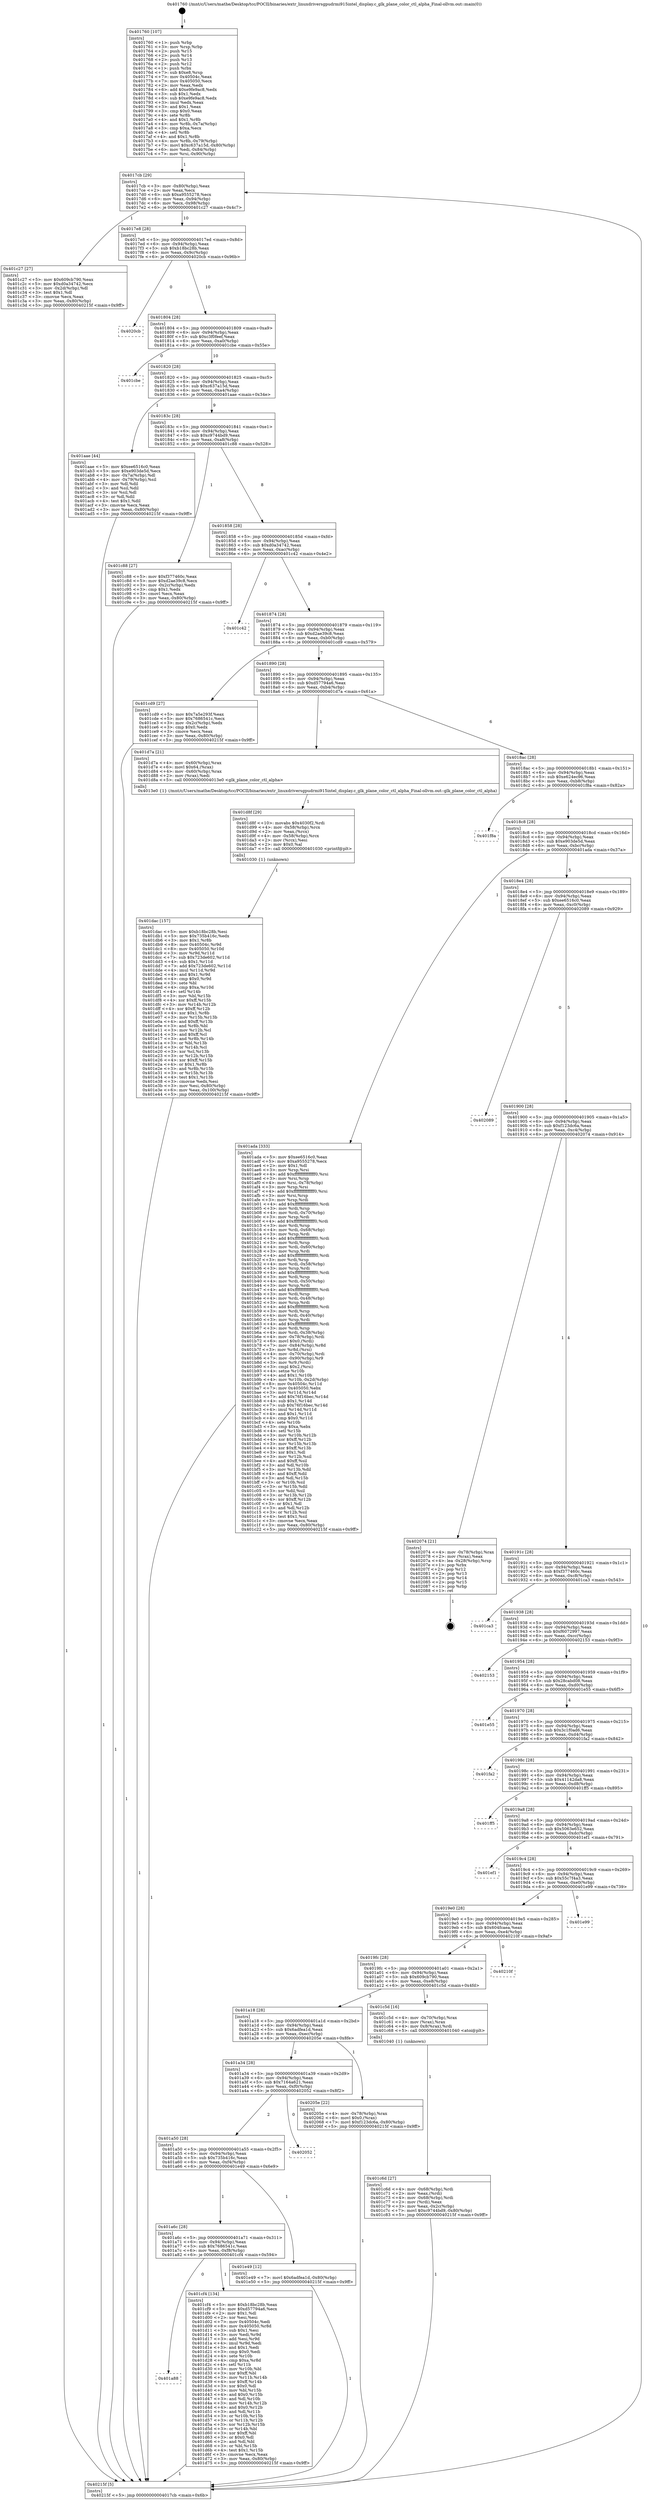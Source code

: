 digraph "0x401760" {
  label = "0x401760 (/mnt/c/Users/mathe/Desktop/tcc/POCII/binaries/extr_linuxdriversgpudrmi915intel_display.c_glk_plane_color_ctl_alpha_Final-ollvm.out::main(0))"
  labelloc = "t"
  node[shape=record]

  Entry [label="",width=0.3,height=0.3,shape=circle,fillcolor=black,style=filled]
  "0x4017cb" [label="{
     0x4017cb [29]\l
     | [instrs]\l
     &nbsp;&nbsp;0x4017cb \<+3\>: mov -0x80(%rbp),%eax\l
     &nbsp;&nbsp;0x4017ce \<+2\>: mov %eax,%ecx\l
     &nbsp;&nbsp;0x4017d0 \<+6\>: sub $0xa9555278,%ecx\l
     &nbsp;&nbsp;0x4017d6 \<+6\>: mov %eax,-0x94(%rbp)\l
     &nbsp;&nbsp;0x4017dc \<+6\>: mov %ecx,-0x98(%rbp)\l
     &nbsp;&nbsp;0x4017e2 \<+6\>: je 0000000000401c27 \<main+0x4c7\>\l
  }"]
  "0x401c27" [label="{
     0x401c27 [27]\l
     | [instrs]\l
     &nbsp;&nbsp;0x401c27 \<+5\>: mov $0x609cb790,%eax\l
     &nbsp;&nbsp;0x401c2c \<+5\>: mov $0xd0a34742,%ecx\l
     &nbsp;&nbsp;0x401c31 \<+3\>: mov -0x2d(%rbp),%dl\l
     &nbsp;&nbsp;0x401c34 \<+3\>: test $0x1,%dl\l
     &nbsp;&nbsp;0x401c37 \<+3\>: cmovne %ecx,%eax\l
     &nbsp;&nbsp;0x401c3a \<+3\>: mov %eax,-0x80(%rbp)\l
     &nbsp;&nbsp;0x401c3d \<+5\>: jmp 000000000040215f \<main+0x9ff\>\l
  }"]
  "0x4017e8" [label="{
     0x4017e8 [28]\l
     | [instrs]\l
     &nbsp;&nbsp;0x4017e8 \<+5\>: jmp 00000000004017ed \<main+0x8d\>\l
     &nbsp;&nbsp;0x4017ed \<+6\>: mov -0x94(%rbp),%eax\l
     &nbsp;&nbsp;0x4017f3 \<+5\>: sub $0xb18bc28b,%eax\l
     &nbsp;&nbsp;0x4017f8 \<+6\>: mov %eax,-0x9c(%rbp)\l
     &nbsp;&nbsp;0x4017fe \<+6\>: je 00000000004020cb \<main+0x96b\>\l
  }"]
  Exit [label="",width=0.3,height=0.3,shape=circle,fillcolor=black,style=filled,peripheries=2]
  "0x4020cb" [label="{
     0x4020cb\l
  }", style=dashed]
  "0x401804" [label="{
     0x401804 [28]\l
     | [instrs]\l
     &nbsp;&nbsp;0x401804 \<+5\>: jmp 0000000000401809 \<main+0xa9\>\l
     &nbsp;&nbsp;0x401809 \<+6\>: mov -0x94(%rbp),%eax\l
     &nbsp;&nbsp;0x40180f \<+5\>: sub $0xc3f0feef,%eax\l
     &nbsp;&nbsp;0x401814 \<+6\>: mov %eax,-0xa0(%rbp)\l
     &nbsp;&nbsp;0x40181a \<+6\>: je 0000000000401cbe \<main+0x55e\>\l
  }"]
  "0x401dac" [label="{
     0x401dac [157]\l
     | [instrs]\l
     &nbsp;&nbsp;0x401dac \<+5\>: mov $0xb18bc28b,%esi\l
     &nbsp;&nbsp;0x401db1 \<+5\>: mov $0x735b416c,%edx\l
     &nbsp;&nbsp;0x401db6 \<+3\>: mov $0x1,%r8b\l
     &nbsp;&nbsp;0x401db9 \<+8\>: mov 0x40504c,%r9d\l
     &nbsp;&nbsp;0x401dc1 \<+8\>: mov 0x405050,%r10d\l
     &nbsp;&nbsp;0x401dc9 \<+3\>: mov %r9d,%r11d\l
     &nbsp;&nbsp;0x401dcc \<+7\>: sub $0x723de602,%r11d\l
     &nbsp;&nbsp;0x401dd3 \<+4\>: sub $0x1,%r11d\l
     &nbsp;&nbsp;0x401dd7 \<+7\>: add $0x723de602,%r11d\l
     &nbsp;&nbsp;0x401dde \<+4\>: imul %r11d,%r9d\l
     &nbsp;&nbsp;0x401de2 \<+4\>: and $0x1,%r9d\l
     &nbsp;&nbsp;0x401de6 \<+4\>: cmp $0x0,%r9d\l
     &nbsp;&nbsp;0x401dea \<+3\>: sete %bl\l
     &nbsp;&nbsp;0x401ded \<+4\>: cmp $0xa,%r10d\l
     &nbsp;&nbsp;0x401df1 \<+4\>: setl %r14b\l
     &nbsp;&nbsp;0x401df5 \<+3\>: mov %bl,%r15b\l
     &nbsp;&nbsp;0x401df8 \<+4\>: xor $0xff,%r15b\l
     &nbsp;&nbsp;0x401dfc \<+3\>: mov %r14b,%r12b\l
     &nbsp;&nbsp;0x401dff \<+4\>: xor $0xff,%r12b\l
     &nbsp;&nbsp;0x401e03 \<+4\>: xor $0x1,%r8b\l
     &nbsp;&nbsp;0x401e07 \<+3\>: mov %r15b,%r13b\l
     &nbsp;&nbsp;0x401e0a \<+4\>: and $0xff,%r13b\l
     &nbsp;&nbsp;0x401e0e \<+3\>: and %r8b,%bl\l
     &nbsp;&nbsp;0x401e11 \<+3\>: mov %r12b,%cl\l
     &nbsp;&nbsp;0x401e14 \<+3\>: and $0xff,%cl\l
     &nbsp;&nbsp;0x401e17 \<+3\>: and %r8b,%r14b\l
     &nbsp;&nbsp;0x401e1a \<+3\>: or %bl,%r13b\l
     &nbsp;&nbsp;0x401e1d \<+3\>: or %r14b,%cl\l
     &nbsp;&nbsp;0x401e20 \<+3\>: xor %cl,%r13b\l
     &nbsp;&nbsp;0x401e23 \<+3\>: or %r12b,%r15b\l
     &nbsp;&nbsp;0x401e26 \<+4\>: xor $0xff,%r15b\l
     &nbsp;&nbsp;0x401e2a \<+4\>: or $0x1,%r8b\l
     &nbsp;&nbsp;0x401e2e \<+3\>: and %r8b,%r15b\l
     &nbsp;&nbsp;0x401e31 \<+3\>: or %r15b,%r13b\l
     &nbsp;&nbsp;0x401e34 \<+4\>: test $0x1,%r13b\l
     &nbsp;&nbsp;0x401e38 \<+3\>: cmovne %edx,%esi\l
     &nbsp;&nbsp;0x401e3b \<+3\>: mov %esi,-0x80(%rbp)\l
     &nbsp;&nbsp;0x401e3e \<+6\>: mov %eax,-0x100(%rbp)\l
     &nbsp;&nbsp;0x401e44 \<+5\>: jmp 000000000040215f \<main+0x9ff\>\l
  }"]
  "0x401cbe" [label="{
     0x401cbe\l
  }", style=dashed]
  "0x401820" [label="{
     0x401820 [28]\l
     | [instrs]\l
     &nbsp;&nbsp;0x401820 \<+5\>: jmp 0000000000401825 \<main+0xc5\>\l
     &nbsp;&nbsp;0x401825 \<+6\>: mov -0x94(%rbp),%eax\l
     &nbsp;&nbsp;0x40182b \<+5\>: sub $0xc637a15d,%eax\l
     &nbsp;&nbsp;0x401830 \<+6\>: mov %eax,-0xa4(%rbp)\l
     &nbsp;&nbsp;0x401836 \<+6\>: je 0000000000401aae \<main+0x34e\>\l
  }"]
  "0x401d8f" [label="{
     0x401d8f [29]\l
     | [instrs]\l
     &nbsp;&nbsp;0x401d8f \<+10\>: movabs $0x4030f2,%rdi\l
     &nbsp;&nbsp;0x401d99 \<+4\>: mov -0x58(%rbp),%rcx\l
     &nbsp;&nbsp;0x401d9d \<+2\>: mov %eax,(%rcx)\l
     &nbsp;&nbsp;0x401d9f \<+4\>: mov -0x58(%rbp),%rcx\l
     &nbsp;&nbsp;0x401da3 \<+2\>: mov (%rcx),%esi\l
     &nbsp;&nbsp;0x401da5 \<+2\>: mov $0x0,%al\l
     &nbsp;&nbsp;0x401da7 \<+5\>: call 0000000000401030 \<printf@plt\>\l
     | [calls]\l
     &nbsp;&nbsp;0x401030 \{1\} (unknown)\l
  }"]
  "0x401aae" [label="{
     0x401aae [44]\l
     | [instrs]\l
     &nbsp;&nbsp;0x401aae \<+5\>: mov $0xee6516c0,%eax\l
     &nbsp;&nbsp;0x401ab3 \<+5\>: mov $0xe903de5d,%ecx\l
     &nbsp;&nbsp;0x401ab8 \<+3\>: mov -0x7a(%rbp),%dl\l
     &nbsp;&nbsp;0x401abb \<+4\>: mov -0x79(%rbp),%sil\l
     &nbsp;&nbsp;0x401abf \<+3\>: mov %dl,%dil\l
     &nbsp;&nbsp;0x401ac2 \<+3\>: and %sil,%dil\l
     &nbsp;&nbsp;0x401ac5 \<+3\>: xor %sil,%dl\l
     &nbsp;&nbsp;0x401ac8 \<+3\>: or %dl,%dil\l
     &nbsp;&nbsp;0x401acb \<+4\>: test $0x1,%dil\l
     &nbsp;&nbsp;0x401acf \<+3\>: cmovne %ecx,%eax\l
     &nbsp;&nbsp;0x401ad2 \<+3\>: mov %eax,-0x80(%rbp)\l
     &nbsp;&nbsp;0x401ad5 \<+5\>: jmp 000000000040215f \<main+0x9ff\>\l
  }"]
  "0x40183c" [label="{
     0x40183c [28]\l
     | [instrs]\l
     &nbsp;&nbsp;0x40183c \<+5\>: jmp 0000000000401841 \<main+0xe1\>\l
     &nbsp;&nbsp;0x401841 \<+6\>: mov -0x94(%rbp),%eax\l
     &nbsp;&nbsp;0x401847 \<+5\>: sub $0xc9744bd9,%eax\l
     &nbsp;&nbsp;0x40184c \<+6\>: mov %eax,-0xa8(%rbp)\l
     &nbsp;&nbsp;0x401852 \<+6\>: je 0000000000401c88 \<main+0x528\>\l
  }"]
  "0x40215f" [label="{
     0x40215f [5]\l
     | [instrs]\l
     &nbsp;&nbsp;0x40215f \<+5\>: jmp 00000000004017cb \<main+0x6b\>\l
  }"]
  "0x401760" [label="{
     0x401760 [107]\l
     | [instrs]\l
     &nbsp;&nbsp;0x401760 \<+1\>: push %rbp\l
     &nbsp;&nbsp;0x401761 \<+3\>: mov %rsp,%rbp\l
     &nbsp;&nbsp;0x401764 \<+2\>: push %r15\l
     &nbsp;&nbsp;0x401766 \<+2\>: push %r14\l
     &nbsp;&nbsp;0x401768 \<+2\>: push %r13\l
     &nbsp;&nbsp;0x40176a \<+2\>: push %r12\l
     &nbsp;&nbsp;0x40176c \<+1\>: push %rbx\l
     &nbsp;&nbsp;0x40176d \<+7\>: sub $0xe8,%rsp\l
     &nbsp;&nbsp;0x401774 \<+7\>: mov 0x40504c,%eax\l
     &nbsp;&nbsp;0x40177b \<+7\>: mov 0x405050,%ecx\l
     &nbsp;&nbsp;0x401782 \<+2\>: mov %eax,%edx\l
     &nbsp;&nbsp;0x401784 \<+6\>: add $0xe9fe9ac8,%edx\l
     &nbsp;&nbsp;0x40178a \<+3\>: sub $0x1,%edx\l
     &nbsp;&nbsp;0x40178d \<+6\>: sub $0xe9fe9ac8,%edx\l
     &nbsp;&nbsp;0x401793 \<+3\>: imul %edx,%eax\l
     &nbsp;&nbsp;0x401796 \<+3\>: and $0x1,%eax\l
     &nbsp;&nbsp;0x401799 \<+3\>: cmp $0x0,%eax\l
     &nbsp;&nbsp;0x40179c \<+4\>: sete %r8b\l
     &nbsp;&nbsp;0x4017a0 \<+4\>: and $0x1,%r8b\l
     &nbsp;&nbsp;0x4017a4 \<+4\>: mov %r8b,-0x7a(%rbp)\l
     &nbsp;&nbsp;0x4017a8 \<+3\>: cmp $0xa,%ecx\l
     &nbsp;&nbsp;0x4017ab \<+4\>: setl %r8b\l
     &nbsp;&nbsp;0x4017af \<+4\>: and $0x1,%r8b\l
     &nbsp;&nbsp;0x4017b3 \<+4\>: mov %r8b,-0x79(%rbp)\l
     &nbsp;&nbsp;0x4017b7 \<+7\>: movl $0xc637a15d,-0x80(%rbp)\l
     &nbsp;&nbsp;0x4017be \<+6\>: mov %edi,-0x84(%rbp)\l
     &nbsp;&nbsp;0x4017c4 \<+7\>: mov %rsi,-0x90(%rbp)\l
  }"]
  "0x401a88" [label="{
     0x401a88\l
  }", style=dashed]
  "0x401c88" [label="{
     0x401c88 [27]\l
     | [instrs]\l
     &nbsp;&nbsp;0x401c88 \<+5\>: mov $0xf377460c,%eax\l
     &nbsp;&nbsp;0x401c8d \<+5\>: mov $0xd2ae39c8,%ecx\l
     &nbsp;&nbsp;0x401c92 \<+3\>: mov -0x2c(%rbp),%edx\l
     &nbsp;&nbsp;0x401c95 \<+3\>: cmp $0x1,%edx\l
     &nbsp;&nbsp;0x401c98 \<+3\>: cmovl %ecx,%eax\l
     &nbsp;&nbsp;0x401c9b \<+3\>: mov %eax,-0x80(%rbp)\l
     &nbsp;&nbsp;0x401c9e \<+5\>: jmp 000000000040215f \<main+0x9ff\>\l
  }"]
  "0x401858" [label="{
     0x401858 [28]\l
     | [instrs]\l
     &nbsp;&nbsp;0x401858 \<+5\>: jmp 000000000040185d \<main+0xfd\>\l
     &nbsp;&nbsp;0x40185d \<+6\>: mov -0x94(%rbp),%eax\l
     &nbsp;&nbsp;0x401863 \<+5\>: sub $0xd0a34742,%eax\l
     &nbsp;&nbsp;0x401868 \<+6\>: mov %eax,-0xac(%rbp)\l
     &nbsp;&nbsp;0x40186e \<+6\>: je 0000000000401c42 \<main+0x4e2\>\l
  }"]
  "0x401cf4" [label="{
     0x401cf4 [134]\l
     | [instrs]\l
     &nbsp;&nbsp;0x401cf4 \<+5\>: mov $0xb18bc28b,%eax\l
     &nbsp;&nbsp;0x401cf9 \<+5\>: mov $0xd57794a6,%ecx\l
     &nbsp;&nbsp;0x401cfe \<+2\>: mov $0x1,%dl\l
     &nbsp;&nbsp;0x401d00 \<+2\>: xor %esi,%esi\l
     &nbsp;&nbsp;0x401d02 \<+7\>: mov 0x40504c,%edi\l
     &nbsp;&nbsp;0x401d09 \<+8\>: mov 0x405050,%r8d\l
     &nbsp;&nbsp;0x401d11 \<+3\>: sub $0x1,%esi\l
     &nbsp;&nbsp;0x401d14 \<+3\>: mov %edi,%r9d\l
     &nbsp;&nbsp;0x401d17 \<+3\>: add %esi,%r9d\l
     &nbsp;&nbsp;0x401d1a \<+4\>: imul %r9d,%edi\l
     &nbsp;&nbsp;0x401d1e \<+3\>: and $0x1,%edi\l
     &nbsp;&nbsp;0x401d21 \<+3\>: cmp $0x0,%edi\l
     &nbsp;&nbsp;0x401d24 \<+4\>: sete %r10b\l
     &nbsp;&nbsp;0x401d28 \<+4\>: cmp $0xa,%r8d\l
     &nbsp;&nbsp;0x401d2c \<+4\>: setl %r11b\l
     &nbsp;&nbsp;0x401d30 \<+3\>: mov %r10b,%bl\l
     &nbsp;&nbsp;0x401d33 \<+3\>: xor $0xff,%bl\l
     &nbsp;&nbsp;0x401d36 \<+3\>: mov %r11b,%r14b\l
     &nbsp;&nbsp;0x401d39 \<+4\>: xor $0xff,%r14b\l
     &nbsp;&nbsp;0x401d3d \<+3\>: xor $0x0,%dl\l
     &nbsp;&nbsp;0x401d40 \<+3\>: mov %bl,%r15b\l
     &nbsp;&nbsp;0x401d43 \<+4\>: and $0x0,%r15b\l
     &nbsp;&nbsp;0x401d47 \<+3\>: and %dl,%r10b\l
     &nbsp;&nbsp;0x401d4a \<+3\>: mov %r14b,%r12b\l
     &nbsp;&nbsp;0x401d4d \<+4\>: and $0x0,%r12b\l
     &nbsp;&nbsp;0x401d51 \<+3\>: and %dl,%r11b\l
     &nbsp;&nbsp;0x401d54 \<+3\>: or %r10b,%r15b\l
     &nbsp;&nbsp;0x401d57 \<+3\>: or %r11b,%r12b\l
     &nbsp;&nbsp;0x401d5a \<+3\>: xor %r12b,%r15b\l
     &nbsp;&nbsp;0x401d5d \<+3\>: or %r14b,%bl\l
     &nbsp;&nbsp;0x401d60 \<+3\>: xor $0xff,%bl\l
     &nbsp;&nbsp;0x401d63 \<+3\>: or $0x0,%dl\l
     &nbsp;&nbsp;0x401d66 \<+2\>: and %dl,%bl\l
     &nbsp;&nbsp;0x401d68 \<+3\>: or %bl,%r15b\l
     &nbsp;&nbsp;0x401d6b \<+4\>: test $0x1,%r15b\l
     &nbsp;&nbsp;0x401d6f \<+3\>: cmovne %ecx,%eax\l
     &nbsp;&nbsp;0x401d72 \<+3\>: mov %eax,-0x80(%rbp)\l
     &nbsp;&nbsp;0x401d75 \<+5\>: jmp 000000000040215f \<main+0x9ff\>\l
  }"]
  "0x401c42" [label="{
     0x401c42\l
  }", style=dashed]
  "0x401874" [label="{
     0x401874 [28]\l
     | [instrs]\l
     &nbsp;&nbsp;0x401874 \<+5\>: jmp 0000000000401879 \<main+0x119\>\l
     &nbsp;&nbsp;0x401879 \<+6\>: mov -0x94(%rbp),%eax\l
     &nbsp;&nbsp;0x40187f \<+5\>: sub $0xd2ae39c8,%eax\l
     &nbsp;&nbsp;0x401884 \<+6\>: mov %eax,-0xb0(%rbp)\l
     &nbsp;&nbsp;0x40188a \<+6\>: je 0000000000401cd9 \<main+0x579\>\l
  }"]
  "0x401a6c" [label="{
     0x401a6c [28]\l
     | [instrs]\l
     &nbsp;&nbsp;0x401a6c \<+5\>: jmp 0000000000401a71 \<main+0x311\>\l
     &nbsp;&nbsp;0x401a71 \<+6\>: mov -0x94(%rbp),%eax\l
     &nbsp;&nbsp;0x401a77 \<+5\>: sub $0x7686541c,%eax\l
     &nbsp;&nbsp;0x401a7c \<+6\>: mov %eax,-0xf8(%rbp)\l
     &nbsp;&nbsp;0x401a82 \<+6\>: je 0000000000401cf4 \<main+0x594\>\l
  }"]
  "0x401cd9" [label="{
     0x401cd9 [27]\l
     | [instrs]\l
     &nbsp;&nbsp;0x401cd9 \<+5\>: mov $0x7a5e293f,%eax\l
     &nbsp;&nbsp;0x401cde \<+5\>: mov $0x7686541c,%ecx\l
     &nbsp;&nbsp;0x401ce3 \<+3\>: mov -0x2c(%rbp),%edx\l
     &nbsp;&nbsp;0x401ce6 \<+3\>: cmp $0x0,%edx\l
     &nbsp;&nbsp;0x401ce9 \<+3\>: cmove %ecx,%eax\l
     &nbsp;&nbsp;0x401cec \<+3\>: mov %eax,-0x80(%rbp)\l
     &nbsp;&nbsp;0x401cef \<+5\>: jmp 000000000040215f \<main+0x9ff\>\l
  }"]
  "0x401890" [label="{
     0x401890 [28]\l
     | [instrs]\l
     &nbsp;&nbsp;0x401890 \<+5\>: jmp 0000000000401895 \<main+0x135\>\l
     &nbsp;&nbsp;0x401895 \<+6\>: mov -0x94(%rbp),%eax\l
     &nbsp;&nbsp;0x40189b \<+5\>: sub $0xd57794a6,%eax\l
     &nbsp;&nbsp;0x4018a0 \<+6\>: mov %eax,-0xb4(%rbp)\l
     &nbsp;&nbsp;0x4018a6 \<+6\>: je 0000000000401d7a \<main+0x61a\>\l
  }"]
  "0x401e49" [label="{
     0x401e49 [12]\l
     | [instrs]\l
     &nbsp;&nbsp;0x401e49 \<+7\>: movl $0x6adfea1d,-0x80(%rbp)\l
     &nbsp;&nbsp;0x401e50 \<+5\>: jmp 000000000040215f \<main+0x9ff\>\l
  }"]
  "0x401d7a" [label="{
     0x401d7a [21]\l
     | [instrs]\l
     &nbsp;&nbsp;0x401d7a \<+4\>: mov -0x60(%rbp),%rax\l
     &nbsp;&nbsp;0x401d7e \<+6\>: movl $0x64,(%rax)\l
     &nbsp;&nbsp;0x401d84 \<+4\>: mov -0x60(%rbp),%rax\l
     &nbsp;&nbsp;0x401d88 \<+2\>: mov (%rax),%edi\l
     &nbsp;&nbsp;0x401d8a \<+5\>: call 00000000004013e0 \<glk_plane_color_ctl_alpha\>\l
     | [calls]\l
     &nbsp;&nbsp;0x4013e0 \{1\} (/mnt/c/Users/mathe/Desktop/tcc/POCII/binaries/extr_linuxdriversgpudrmi915intel_display.c_glk_plane_color_ctl_alpha_Final-ollvm.out::glk_plane_color_ctl_alpha)\l
  }"]
  "0x4018ac" [label="{
     0x4018ac [28]\l
     | [instrs]\l
     &nbsp;&nbsp;0x4018ac \<+5\>: jmp 00000000004018b1 \<main+0x151\>\l
     &nbsp;&nbsp;0x4018b1 \<+6\>: mov -0x94(%rbp),%eax\l
     &nbsp;&nbsp;0x4018b7 \<+5\>: sub $0xe624ec96,%eax\l
     &nbsp;&nbsp;0x4018bc \<+6\>: mov %eax,-0xb8(%rbp)\l
     &nbsp;&nbsp;0x4018c2 \<+6\>: je 0000000000401f8a \<main+0x82a\>\l
  }"]
  "0x401a50" [label="{
     0x401a50 [28]\l
     | [instrs]\l
     &nbsp;&nbsp;0x401a50 \<+5\>: jmp 0000000000401a55 \<main+0x2f5\>\l
     &nbsp;&nbsp;0x401a55 \<+6\>: mov -0x94(%rbp),%eax\l
     &nbsp;&nbsp;0x401a5b \<+5\>: sub $0x735b416c,%eax\l
     &nbsp;&nbsp;0x401a60 \<+6\>: mov %eax,-0xf4(%rbp)\l
     &nbsp;&nbsp;0x401a66 \<+6\>: je 0000000000401e49 \<main+0x6e9\>\l
  }"]
  "0x401f8a" [label="{
     0x401f8a\l
  }", style=dashed]
  "0x4018c8" [label="{
     0x4018c8 [28]\l
     | [instrs]\l
     &nbsp;&nbsp;0x4018c8 \<+5\>: jmp 00000000004018cd \<main+0x16d\>\l
     &nbsp;&nbsp;0x4018cd \<+6\>: mov -0x94(%rbp),%eax\l
     &nbsp;&nbsp;0x4018d3 \<+5\>: sub $0xe903de5d,%eax\l
     &nbsp;&nbsp;0x4018d8 \<+6\>: mov %eax,-0xbc(%rbp)\l
     &nbsp;&nbsp;0x4018de \<+6\>: je 0000000000401ada \<main+0x37a\>\l
  }"]
  "0x402052" [label="{
     0x402052\l
  }", style=dashed]
  "0x401ada" [label="{
     0x401ada [333]\l
     | [instrs]\l
     &nbsp;&nbsp;0x401ada \<+5\>: mov $0xee6516c0,%eax\l
     &nbsp;&nbsp;0x401adf \<+5\>: mov $0xa9555278,%ecx\l
     &nbsp;&nbsp;0x401ae4 \<+2\>: mov $0x1,%dl\l
     &nbsp;&nbsp;0x401ae6 \<+3\>: mov %rsp,%rsi\l
     &nbsp;&nbsp;0x401ae9 \<+4\>: add $0xfffffffffffffff0,%rsi\l
     &nbsp;&nbsp;0x401aed \<+3\>: mov %rsi,%rsp\l
     &nbsp;&nbsp;0x401af0 \<+4\>: mov %rsi,-0x78(%rbp)\l
     &nbsp;&nbsp;0x401af4 \<+3\>: mov %rsp,%rsi\l
     &nbsp;&nbsp;0x401af7 \<+4\>: add $0xfffffffffffffff0,%rsi\l
     &nbsp;&nbsp;0x401afb \<+3\>: mov %rsi,%rsp\l
     &nbsp;&nbsp;0x401afe \<+3\>: mov %rsp,%rdi\l
     &nbsp;&nbsp;0x401b01 \<+4\>: add $0xfffffffffffffff0,%rdi\l
     &nbsp;&nbsp;0x401b05 \<+3\>: mov %rdi,%rsp\l
     &nbsp;&nbsp;0x401b08 \<+4\>: mov %rdi,-0x70(%rbp)\l
     &nbsp;&nbsp;0x401b0c \<+3\>: mov %rsp,%rdi\l
     &nbsp;&nbsp;0x401b0f \<+4\>: add $0xfffffffffffffff0,%rdi\l
     &nbsp;&nbsp;0x401b13 \<+3\>: mov %rdi,%rsp\l
     &nbsp;&nbsp;0x401b16 \<+4\>: mov %rdi,-0x68(%rbp)\l
     &nbsp;&nbsp;0x401b1a \<+3\>: mov %rsp,%rdi\l
     &nbsp;&nbsp;0x401b1d \<+4\>: add $0xfffffffffffffff0,%rdi\l
     &nbsp;&nbsp;0x401b21 \<+3\>: mov %rdi,%rsp\l
     &nbsp;&nbsp;0x401b24 \<+4\>: mov %rdi,-0x60(%rbp)\l
     &nbsp;&nbsp;0x401b28 \<+3\>: mov %rsp,%rdi\l
     &nbsp;&nbsp;0x401b2b \<+4\>: add $0xfffffffffffffff0,%rdi\l
     &nbsp;&nbsp;0x401b2f \<+3\>: mov %rdi,%rsp\l
     &nbsp;&nbsp;0x401b32 \<+4\>: mov %rdi,-0x58(%rbp)\l
     &nbsp;&nbsp;0x401b36 \<+3\>: mov %rsp,%rdi\l
     &nbsp;&nbsp;0x401b39 \<+4\>: add $0xfffffffffffffff0,%rdi\l
     &nbsp;&nbsp;0x401b3d \<+3\>: mov %rdi,%rsp\l
     &nbsp;&nbsp;0x401b40 \<+4\>: mov %rdi,-0x50(%rbp)\l
     &nbsp;&nbsp;0x401b44 \<+3\>: mov %rsp,%rdi\l
     &nbsp;&nbsp;0x401b47 \<+4\>: add $0xfffffffffffffff0,%rdi\l
     &nbsp;&nbsp;0x401b4b \<+3\>: mov %rdi,%rsp\l
     &nbsp;&nbsp;0x401b4e \<+4\>: mov %rdi,-0x48(%rbp)\l
     &nbsp;&nbsp;0x401b52 \<+3\>: mov %rsp,%rdi\l
     &nbsp;&nbsp;0x401b55 \<+4\>: add $0xfffffffffffffff0,%rdi\l
     &nbsp;&nbsp;0x401b59 \<+3\>: mov %rdi,%rsp\l
     &nbsp;&nbsp;0x401b5c \<+4\>: mov %rdi,-0x40(%rbp)\l
     &nbsp;&nbsp;0x401b60 \<+3\>: mov %rsp,%rdi\l
     &nbsp;&nbsp;0x401b63 \<+4\>: add $0xfffffffffffffff0,%rdi\l
     &nbsp;&nbsp;0x401b67 \<+3\>: mov %rdi,%rsp\l
     &nbsp;&nbsp;0x401b6a \<+4\>: mov %rdi,-0x38(%rbp)\l
     &nbsp;&nbsp;0x401b6e \<+4\>: mov -0x78(%rbp),%rdi\l
     &nbsp;&nbsp;0x401b72 \<+6\>: movl $0x0,(%rdi)\l
     &nbsp;&nbsp;0x401b78 \<+7\>: mov -0x84(%rbp),%r8d\l
     &nbsp;&nbsp;0x401b7f \<+3\>: mov %r8d,(%rsi)\l
     &nbsp;&nbsp;0x401b82 \<+4\>: mov -0x70(%rbp),%rdi\l
     &nbsp;&nbsp;0x401b86 \<+7\>: mov -0x90(%rbp),%r9\l
     &nbsp;&nbsp;0x401b8d \<+3\>: mov %r9,(%rdi)\l
     &nbsp;&nbsp;0x401b90 \<+3\>: cmpl $0x2,(%rsi)\l
     &nbsp;&nbsp;0x401b93 \<+4\>: setne %r10b\l
     &nbsp;&nbsp;0x401b97 \<+4\>: and $0x1,%r10b\l
     &nbsp;&nbsp;0x401b9b \<+4\>: mov %r10b,-0x2d(%rbp)\l
     &nbsp;&nbsp;0x401b9f \<+8\>: mov 0x40504c,%r11d\l
     &nbsp;&nbsp;0x401ba7 \<+7\>: mov 0x405050,%ebx\l
     &nbsp;&nbsp;0x401bae \<+3\>: mov %r11d,%r14d\l
     &nbsp;&nbsp;0x401bb1 \<+7\>: add $0x76f16bec,%r14d\l
     &nbsp;&nbsp;0x401bb8 \<+4\>: sub $0x1,%r14d\l
     &nbsp;&nbsp;0x401bbc \<+7\>: sub $0x76f16bec,%r14d\l
     &nbsp;&nbsp;0x401bc3 \<+4\>: imul %r14d,%r11d\l
     &nbsp;&nbsp;0x401bc7 \<+4\>: and $0x1,%r11d\l
     &nbsp;&nbsp;0x401bcb \<+4\>: cmp $0x0,%r11d\l
     &nbsp;&nbsp;0x401bcf \<+4\>: sete %r10b\l
     &nbsp;&nbsp;0x401bd3 \<+3\>: cmp $0xa,%ebx\l
     &nbsp;&nbsp;0x401bd6 \<+4\>: setl %r15b\l
     &nbsp;&nbsp;0x401bda \<+3\>: mov %r10b,%r12b\l
     &nbsp;&nbsp;0x401bdd \<+4\>: xor $0xff,%r12b\l
     &nbsp;&nbsp;0x401be1 \<+3\>: mov %r15b,%r13b\l
     &nbsp;&nbsp;0x401be4 \<+4\>: xor $0xff,%r13b\l
     &nbsp;&nbsp;0x401be8 \<+3\>: xor $0x1,%dl\l
     &nbsp;&nbsp;0x401beb \<+3\>: mov %r12b,%sil\l
     &nbsp;&nbsp;0x401bee \<+4\>: and $0xff,%sil\l
     &nbsp;&nbsp;0x401bf2 \<+3\>: and %dl,%r10b\l
     &nbsp;&nbsp;0x401bf5 \<+3\>: mov %r13b,%dil\l
     &nbsp;&nbsp;0x401bf8 \<+4\>: and $0xff,%dil\l
     &nbsp;&nbsp;0x401bfc \<+3\>: and %dl,%r15b\l
     &nbsp;&nbsp;0x401bff \<+3\>: or %r10b,%sil\l
     &nbsp;&nbsp;0x401c02 \<+3\>: or %r15b,%dil\l
     &nbsp;&nbsp;0x401c05 \<+3\>: xor %dil,%sil\l
     &nbsp;&nbsp;0x401c08 \<+3\>: or %r13b,%r12b\l
     &nbsp;&nbsp;0x401c0b \<+4\>: xor $0xff,%r12b\l
     &nbsp;&nbsp;0x401c0f \<+3\>: or $0x1,%dl\l
     &nbsp;&nbsp;0x401c12 \<+3\>: and %dl,%r12b\l
     &nbsp;&nbsp;0x401c15 \<+3\>: or %r12b,%sil\l
     &nbsp;&nbsp;0x401c18 \<+4\>: test $0x1,%sil\l
     &nbsp;&nbsp;0x401c1c \<+3\>: cmovne %ecx,%eax\l
     &nbsp;&nbsp;0x401c1f \<+3\>: mov %eax,-0x80(%rbp)\l
     &nbsp;&nbsp;0x401c22 \<+5\>: jmp 000000000040215f \<main+0x9ff\>\l
  }"]
  "0x4018e4" [label="{
     0x4018e4 [28]\l
     | [instrs]\l
     &nbsp;&nbsp;0x4018e4 \<+5\>: jmp 00000000004018e9 \<main+0x189\>\l
     &nbsp;&nbsp;0x4018e9 \<+6\>: mov -0x94(%rbp),%eax\l
     &nbsp;&nbsp;0x4018ef \<+5\>: sub $0xee6516c0,%eax\l
     &nbsp;&nbsp;0x4018f4 \<+6\>: mov %eax,-0xc0(%rbp)\l
     &nbsp;&nbsp;0x4018fa \<+6\>: je 0000000000402089 \<main+0x929\>\l
  }"]
  "0x401a34" [label="{
     0x401a34 [28]\l
     | [instrs]\l
     &nbsp;&nbsp;0x401a34 \<+5\>: jmp 0000000000401a39 \<main+0x2d9\>\l
     &nbsp;&nbsp;0x401a39 \<+6\>: mov -0x94(%rbp),%eax\l
     &nbsp;&nbsp;0x401a3f \<+5\>: sub $0x7164a621,%eax\l
     &nbsp;&nbsp;0x401a44 \<+6\>: mov %eax,-0xf0(%rbp)\l
     &nbsp;&nbsp;0x401a4a \<+6\>: je 0000000000402052 \<main+0x8f2\>\l
  }"]
  "0x40205e" [label="{
     0x40205e [22]\l
     | [instrs]\l
     &nbsp;&nbsp;0x40205e \<+4\>: mov -0x78(%rbp),%rax\l
     &nbsp;&nbsp;0x402062 \<+6\>: movl $0x0,(%rax)\l
     &nbsp;&nbsp;0x402068 \<+7\>: movl $0xf123dc6a,-0x80(%rbp)\l
     &nbsp;&nbsp;0x40206f \<+5\>: jmp 000000000040215f \<main+0x9ff\>\l
  }"]
  "0x402089" [label="{
     0x402089\l
  }", style=dashed]
  "0x401900" [label="{
     0x401900 [28]\l
     | [instrs]\l
     &nbsp;&nbsp;0x401900 \<+5\>: jmp 0000000000401905 \<main+0x1a5\>\l
     &nbsp;&nbsp;0x401905 \<+6\>: mov -0x94(%rbp),%eax\l
     &nbsp;&nbsp;0x40190b \<+5\>: sub $0xf123dc6a,%eax\l
     &nbsp;&nbsp;0x401910 \<+6\>: mov %eax,-0xc4(%rbp)\l
     &nbsp;&nbsp;0x401916 \<+6\>: je 0000000000402074 \<main+0x914\>\l
  }"]
  "0x401c6d" [label="{
     0x401c6d [27]\l
     | [instrs]\l
     &nbsp;&nbsp;0x401c6d \<+4\>: mov -0x68(%rbp),%rdi\l
     &nbsp;&nbsp;0x401c71 \<+2\>: mov %eax,(%rdi)\l
     &nbsp;&nbsp;0x401c73 \<+4\>: mov -0x68(%rbp),%rdi\l
     &nbsp;&nbsp;0x401c77 \<+2\>: mov (%rdi),%eax\l
     &nbsp;&nbsp;0x401c79 \<+3\>: mov %eax,-0x2c(%rbp)\l
     &nbsp;&nbsp;0x401c7c \<+7\>: movl $0xc9744bd9,-0x80(%rbp)\l
     &nbsp;&nbsp;0x401c83 \<+5\>: jmp 000000000040215f \<main+0x9ff\>\l
  }"]
  "0x402074" [label="{
     0x402074 [21]\l
     | [instrs]\l
     &nbsp;&nbsp;0x402074 \<+4\>: mov -0x78(%rbp),%rax\l
     &nbsp;&nbsp;0x402078 \<+2\>: mov (%rax),%eax\l
     &nbsp;&nbsp;0x40207a \<+4\>: lea -0x28(%rbp),%rsp\l
     &nbsp;&nbsp;0x40207e \<+1\>: pop %rbx\l
     &nbsp;&nbsp;0x40207f \<+2\>: pop %r12\l
     &nbsp;&nbsp;0x402081 \<+2\>: pop %r13\l
     &nbsp;&nbsp;0x402083 \<+2\>: pop %r14\l
     &nbsp;&nbsp;0x402085 \<+2\>: pop %r15\l
     &nbsp;&nbsp;0x402087 \<+1\>: pop %rbp\l
     &nbsp;&nbsp;0x402088 \<+1\>: ret\l
  }"]
  "0x40191c" [label="{
     0x40191c [28]\l
     | [instrs]\l
     &nbsp;&nbsp;0x40191c \<+5\>: jmp 0000000000401921 \<main+0x1c1\>\l
     &nbsp;&nbsp;0x401921 \<+6\>: mov -0x94(%rbp),%eax\l
     &nbsp;&nbsp;0x401927 \<+5\>: sub $0xf377460c,%eax\l
     &nbsp;&nbsp;0x40192c \<+6\>: mov %eax,-0xc8(%rbp)\l
     &nbsp;&nbsp;0x401932 \<+6\>: je 0000000000401ca3 \<main+0x543\>\l
  }"]
  "0x401a18" [label="{
     0x401a18 [28]\l
     | [instrs]\l
     &nbsp;&nbsp;0x401a18 \<+5\>: jmp 0000000000401a1d \<main+0x2bd\>\l
     &nbsp;&nbsp;0x401a1d \<+6\>: mov -0x94(%rbp),%eax\l
     &nbsp;&nbsp;0x401a23 \<+5\>: sub $0x6adfea1d,%eax\l
     &nbsp;&nbsp;0x401a28 \<+6\>: mov %eax,-0xec(%rbp)\l
     &nbsp;&nbsp;0x401a2e \<+6\>: je 000000000040205e \<main+0x8fe\>\l
  }"]
  "0x401ca3" [label="{
     0x401ca3\l
  }", style=dashed]
  "0x401938" [label="{
     0x401938 [28]\l
     | [instrs]\l
     &nbsp;&nbsp;0x401938 \<+5\>: jmp 000000000040193d \<main+0x1dd\>\l
     &nbsp;&nbsp;0x40193d \<+6\>: mov -0x94(%rbp),%eax\l
     &nbsp;&nbsp;0x401943 \<+5\>: sub $0xf6072997,%eax\l
     &nbsp;&nbsp;0x401948 \<+6\>: mov %eax,-0xcc(%rbp)\l
     &nbsp;&nbsp;0x40194e \<+6\>: je 0000000000402153 \<main+0x9f3\>\l
  }"]
  "0x401c5d" [label="{
     0x401c5d [16]\l
     | [instrs]\l
     &nbsp;&nbsp;0x401c5d \<+4\>: mov -0x70(%rbp),%rax\l
     &nbsp;&nbsp;0x401c61 \<+3\>: mov (%rax),%rax\l
     &nbsp;&nbsp;0x401c64 \<+4\>: mov 0x8(%rax),%rdi\l
     &nbsp;&nbsp;0x401c68 \<+5\>: call 0000000000401040 \<atoi@plt\>\l
     | [calls]\l
     &nbsp;&nbsp;0x401040 \{1\} (unknown)\l
  }"]
  "0x402153" [label="{
     0x402153\l
  }", style=dashed]
  "0x401954" [label="{
     0x401954 [28]\l
     | [instrs]\l
     &nbsp;&nbsp;0x401954 \<+5\>: jmp 0000000000401959 \<main+0x1f9\>\l
     &nbsp;&nbsp;0x401959 \<+6\>: mov -0x94(%rbp),%eax\l
     &nbsp;&nbsp;0x40195f \<+5\>: sub $0x28cabd08,%eax\l
     &nbsp;&nbsp;0x401964 \<+6\>: mov %eax,-0xd0(%rbp)\l
     &nbsp;&nbsp;0x40196a \<+6\>: je 0000000000401e55 \<main+0x6f5\>\l
  }"]
  "0x4019fc" [label="{
     0x4019fc [28]\l
     | [instrs]\l
     &nbsp;&nbsp;0x4019fc \<+5\>: jmp 0000000000401a01 \<main+0x2a1\>\l
     &nbsp;&nbsp;0x401a01 \<+6\>: mov -0x94(%rbp),%eax\l
     &nbsp;&nbsp;0x401a07 \<+5\>: sub $0x609cb790,%eax\l
     &nbsp;&nbsp;0x401a0c \<+6\>: mov %eax,-0xe8(%rbp)\l
     &nbsp;&nbsp;0x401a12 \<+6\>: je 0000000000401c5d \<main+0x4fd\>\l
  }"]
  "0x401e55" [label="{
     0x401e55\l
  }", style=dashed]
  "0x401970" [label="{
     0x401970 [28]\l
     | [instrs]\l
     &nbsp;&nbsp;0x401970 \<+5\>: jmp 0000000000401975 \<main+0x215\>\l
     &nbsp;&nbsp;0x401975 \<+6\>: mov -0x94(%rbp),%eax\l
     &nbsp;&nbsp;0x40197b \<+5\>: sub $0x3c1f0ad6,%eax\l
     &nbsp;&nbsp;0x401980 \<+6\>: mov %eax,-0xd4(%rbp)\l
     &nbsp;&nbsp;0x401986 \<+6\>: je 0000000000401fa2 \<main+0x842\>\l
  }"]
  "0x40210f" [label="{
     0x40210f\l
  }", style=dashed]
  "0x401fa2" [label="{
     0x401fa2\l
  }", style=dashed]
  "0x40198c" [label="{
     0x40198c [28]\l
     | [instrs]\l
     &nbsp;&nbsp;0x40198c \<+5\>: jmp 0000000000401991 \<main+0x231\>\l
     &nbsp;&nbsp;0x401991 \<+6\>: mov -0x94(%rbp),%eax\l
     &nbsp;&nbsp;0x401997 \<+5\>: sub $0x41142da8,%eax\l
     &nbsp;&nbsp;0x40199c \<+6\>: mov %eax,-0xd8(%rbp)\l
     &nbsp;&nbsp;0x4019a2 \<+6\>: je 0000000000401ff5 \<main+0x895\>\l
  }"]
  "0x4019e0" [label="{
     0x4019e0 [28]\l
     | [instrs]\l
     &nbsp;&nbsp;0x4019e0 \<+5\>: jmp 00000000004019e5 \<main+0x285\>\l
     &nbsp;&nbsp;0x4019e5 \<+6\>: mov -0x94(%rbp),%eax\l
     &nbsp;&nbsp;0x4019eb \<+5\>: sub $0x604fcaea,%eax\l
     &nbsp;&nbsp;0x4019f0 \<+6\>: mov %eax,-0xe4(%rbp)\l
     &nbsp;&nbsp;0x4019f6 \<+6\>: je 000000000040210f \<main+0x9af\>\l
  }"]
  "0x401ff5" [label="{
     0x401ff5\l
  }", style=dashed]
  "0x4019a8" [label="{
     0x4019a8 [28]\l
     | [instrs]\l
     &nbsp;&nbsp;0x4019a8 \<+5\>: jmp 00000000004019ad \<main+0x24d\>\l
     &nbsp;&nbsp;0x4019ad \<+6\>: mov -0x94(%rbp),%eax\l
     &nbsp;&nbsp;0x4019b3 \<+5\>: sub $0x5063e652,%eax\l
     &nbsp;&nbsp;0x4019b8 \<+6\>: mov %eax,-0xdc(%rbp)\l
     &nbsp;&nbsp;0x4019be \<+6\>: je 0000000000401ef1 \<main+0x791\>\l
  }"]
  "0x401e99" [label="{
     0x401e99\l
  }", style=dashed]
  "0x401ef1" [label="{
     0x401ef1\l
  }", style=dashed]
  "0x4019c4" [label="{
     0x4019c4 [28]\l
     | [instrs]\l
     &nbsp;&nbsp;0x4019c4 \<+5\>: jmp 00000000004019c9 \<main+0x269\>\l
     &nbsp;&nbsp;0x4019c9 \<+6\>: mov -0x94(%rbp),%eax\l
     &nbsp;&nbsp;0x4019cf \<+5\>: sub $0x55c7f4a3,%eax\l
     &nbsp;&nbsp;0x4019d4 \<+6\>: mov %eax,-0xe0(%rbp)\l
     &nbsp;&nbsp;0x4019da \<+6\>: je 0000000000401e99 \<main+0x739\>\l
  }"]
  Entry -> "0x401760" [label=" 1"]
  "0x4017cb" -> "0x401c27" [label=" 1"]
  "0x4017cb" -> "0x4017e8" [label=" 10"]
  "0x402074" -> Exit [label=" 1"]
  "0x4017e8" -> "0x4020cb" [label=" 0"]
  "0x4017e8" -> "0x401804" [label=" 10"]
  "0x40205e" -> "0x40215f" [label=" 1"]
  "0x401804" -> "0x401cbe" [label=" 0"]
  "0x401804" -> "0x401820" [label=" 10"]
  "0x401e49" -> "0x40215f" [label=" 1"]
  "0x401820" -> "0x401aae" [label=" 1"]
  "0x401820" -> "0x40183c" [label=" 9"]
  "0x401aae" -> "0x40215f" [label=" 1"]
  "0x401760" -> "0x4017cb" [label=" 1"]
  "0x40215f" -> "0x4017cb" [label=" 10"]
  "0x401dac" -> "0x40215f" [label=" 1"]
  "0x40183c" -> "0x401c88" [label=" 1"]
  "0x40183c" -> "0x401858" [label=" 8"]
  "0x401d8f" -> "0x401dac" [label=" 1"]
  "0x401858" -> "0x401c42" [label=" 0"]
  "0x401858" -> "0x401874" [label=" 8"]
  "0x401d7a" -> "0x401d8f" [label=" 1"]
  "0x401874" -> "0x401cd9" [label=" 1"]
  "0x401874" -> "0x401890" [label=" 7"]
  "0x401a6c" -> "0x401a88" [label=" 0"]
  "0x401890" -> "0x401d7a" [label=" 1"]
  "0x401890" -> "0x4018ac" [label=" 6"]
  "0x401a6c" -> "0x401cf4" [label=" 1"]
  "0x4018ac" -> "0x401f8a" [label=" 0"]
  "0x4018ac" -> "0x4018c8" [label=" 6"]
  "0x401a50" -> "0x401a6c" [label=" 1"]
  "0x4018c8" -> "0x401ada" [label=" 1"]
  "0x4018c8" -> "0x4018e4" [label=" 5"]
  "0x401a50" -> "0x401e49" [label=" 1"]
  "0x401ada" -> "0x40215f" [label=" 1"]
  "0x401c27" -> "0x40215f" [label=" 1"]
  "0x401a34" -> "0x401a50" [label=" 2"]
  "0x4018e4" -> "0x402089" [label=" 0"]
  "0x4018e4" -> "0x401900" [label=" 5"]
  "0x401a34" -> "0x402052" [label=" 0"]
  "0x401900" -> "0x402074" [label=" 1"]
  "0x401900" -> "0x40191c" [label=" 4"]
  "0x401a18" -> "0x401a34" [label=" 2"]
  "0x40191c" -> "0x401ca3" [label=" 0"]
  "0x40191c" -> "0x401938" [label=" 4"]
  "0x401a18" -> "0x40205e" [label=" 1"]
  "0x401938" -> "0x402153" [label=" 0"]
  "0x401938" -> "0x401954" [label=" 4"]
  "0x401cf4" -> "0x40215f" [label=" 1"]
  "0x401954" -> "0x401e55" [label=" 0"]
  "0x401954" -> "0x401970" [label=" 4"]
  "0x401c88" -> "0x40215f" [label=" 1"]
  "0x401970" -> "0x401fa2" [label=" 0"]
  "0x401970" -> "0x40198c" [label=" 4"]
  "0x401c6d" -> "0x40215f" [label=" 1"]
  "0x40198c" -> "0x401ff5" [label=" 0"]
  "0x40198c" -> "0x4019a8" [label=" 4"]
  "0x4019fc" -> "0x401a18" [label=" 3"]
  "0x4019a8" -> "0x401ef1" [label=" 0"]
  "0x4019a8" -> "0x4019c4" [label=" 4"]
  "0x4019fc" -> "0x401c5d" [label=" 1"]
  "0x4019c4" -> "0x401e99" [label=" 0"]
  "0x4019c4" -> "0x4019e0" [label=" 4"]
  "0x401c5d" -> "0x401c6d" [label=" 1"]
  "0x4019e0" -> "0x40210f" [label=" 0"]
  "0x4019e0" -> "0x4019fc" [label=" 4"]
  "0x401cd9" -> "0x40215f" [label=" 1"]
}
